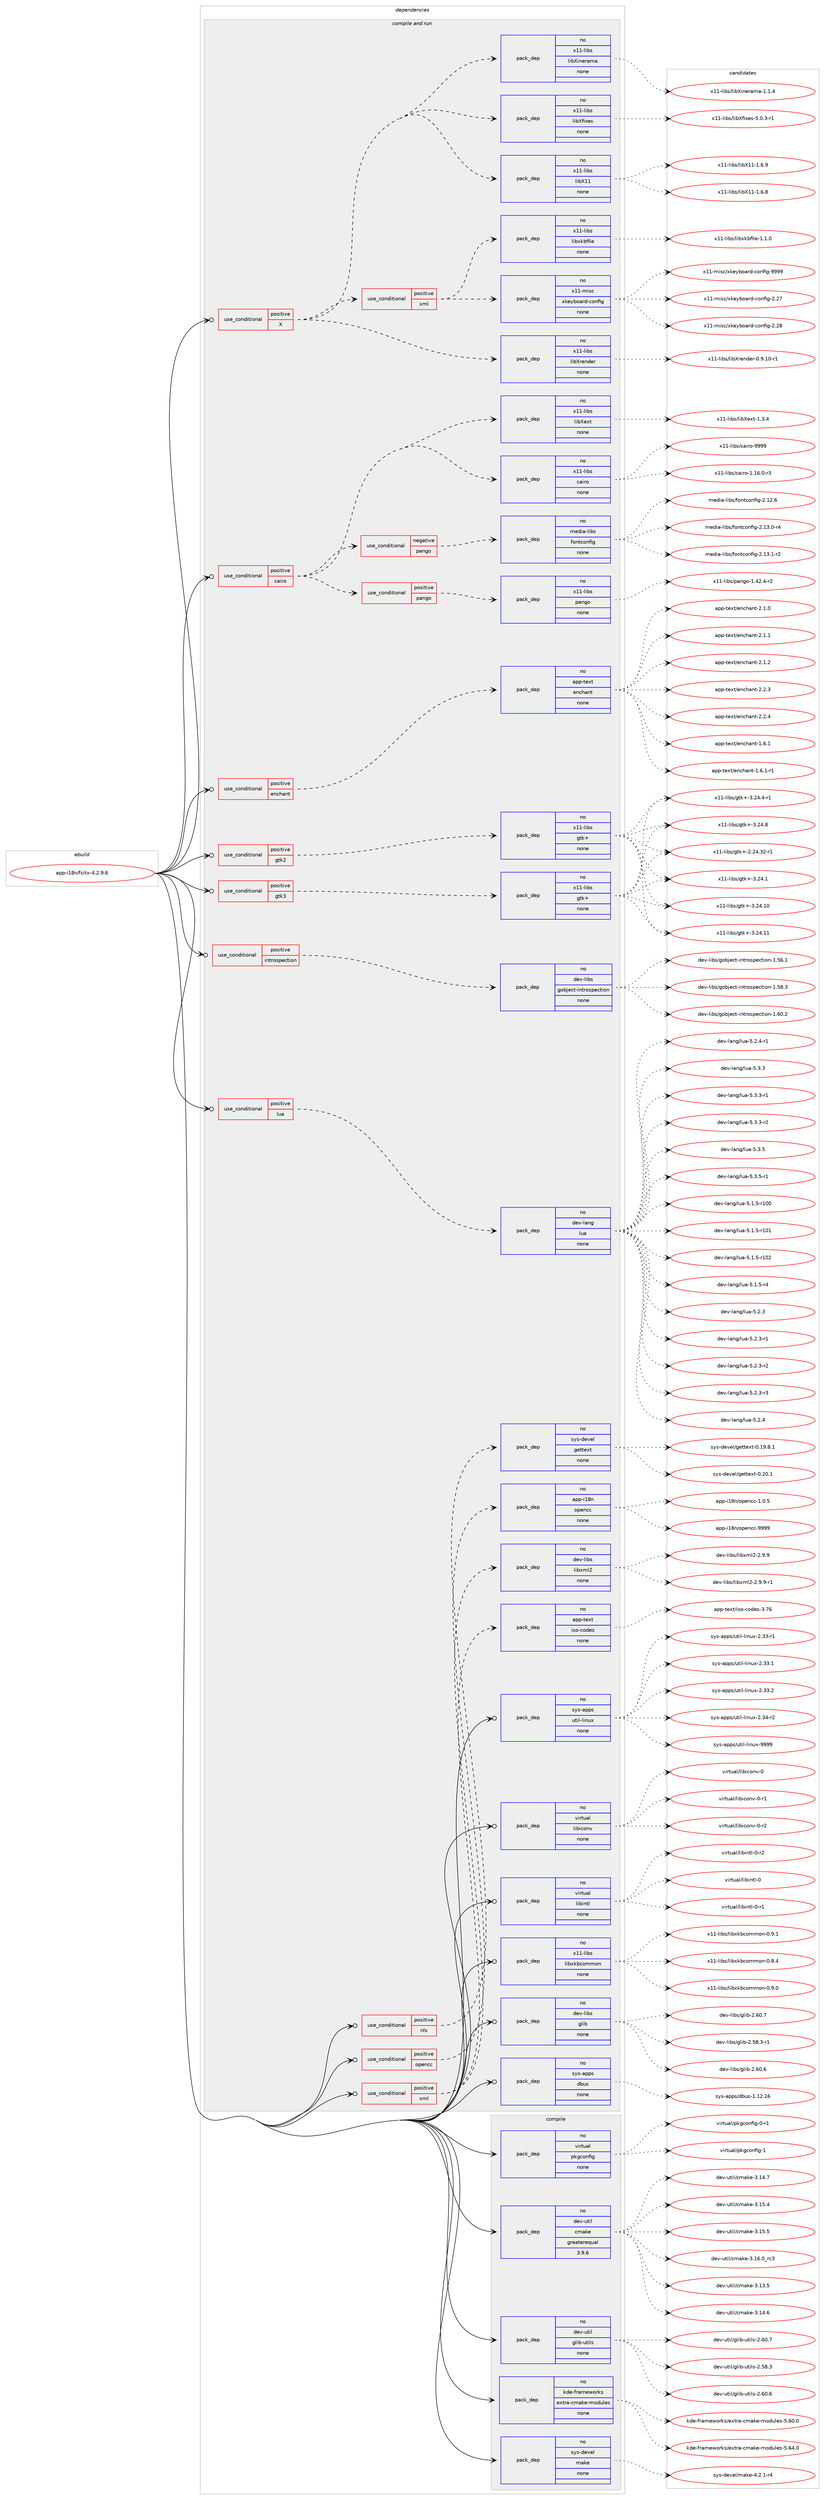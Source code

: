 digraph prolog {

# *************
# Graph options
# *************

newrank=true;
concentrate=true;
compound=true;
graph [rankdir=LR,fontname=Helvetica,fontsize=10,ranksep=1.5];#, ranksep=2.5, nodesep=0.2];
edge  [arrowhead=vee];
node  [fontname=Helvetica,fontsize=10];

# **********
# The ebuild
# **********

subgraph cluster_leftcol {
color=gray;
rank=same;
label=<<i>ebuild</i>>;
id [label="app-i18n/fcitx-4.2.9.6", color=red, width=4, href="../app-i18n/fcitx-4.2.9.6.svg"];
}

# ****************
# The dependencies
# ****************

subgraph cluster_midcol {
color=gray;
label=<<i>dependencies</i>>;
subgraph cluster_compile {
fillcolor="#eeeeee";
style=filled;
label=<<i>compile</i>>;
subgraph pack367121 {
dependency494196 [label=<<TABLE BORDER="0" CELLBORDER="1" CELLSPACING="0" CELLPADDING="4" WIDTH="220"><TR><TD ROWSPAN="6" CELLPADDING="30">pack_dep</TD></TR><TR><TD WIDTH="110">no</TD></TR><TR><TD>dev-util</TD></TR><TR><TD>cmake</TD></TR><TR><TD>greaterequal</TD></TR><TR><TD>3.9.6</TD></TR></TABLE>>, shape=none, color=blue];
}
id:e -> dependency494196:w [weight=20,style="solid",arrowhead="vee"];
subgraph pack367122 {
dependency494197 [label=<<TABLE BORDER="0" CELLBORDER="1" CELLSPACING="0" CELLPADDING="4" WIDTH="220"><TR><TD ROWSPAN="6" CELLPADDING="30">pack_dep</TD></TR><TR><TD WIDTH="110">no</TD></TR><TR><TD>dev-util</TD></TR><TR><TD>glib-utils</TD></TR><TR><TD>none</TD></TR><TR><TD></TD></TR></TABLE>>, shape=none, color=blue];
}
id:e -> dependency494197:w [weight=20,style="solid",arrowhead="vee"];
subgraph pack367123 {
dependency494198 [label=<<TABLE BORDER="0" CELLBORDER="1" CELLSPACING="0" CELLPADDING="4" WIDTH="220"><TR><TD ROWSPAN="6" CELLPADDING="30">pack_dep</TD></TR><TR><TD WIDTH="110">no</TD></TR><TR><TD>kde-frameworks</TD></TR><TR><TD>extra-cmake-modules</TD></TR><TR><TD>none</TD></TR><TR><TD></TD></TR></TABLE>>, shape=none, color=blue];
}
id:e -> dependency494198:w [weight=20,style="solid",arrowhead="vee"];
subgraph pack367124 {
dependency494199 [label=<<TABLE BORDER="0" CELLBORDER="1" CELLSPACING="0" CELLPADDING="4" WIDTH="220"><TR><TD ROWSPAN="6" CELLPADDING="30">pack_dep</TD></TR><TR><TD WIDTH="110">no</TD></TR><TR><TD>sys-devel</TD></TR><TR><TD>make</TD></TR><TR><TD>none</TD></TR><TR><TD></TD></TR></TABLE>>, shape=none, color=blue];
}
id:e -> dependency494199:w [weight=20,style="solid",arrowhead="vee"];
subgraph pack367125 {
dependency494200 [label=<<TABLE BORDER="0" CELLBORDER="1" CELLSPACING="0" CELLPADDING="4" WIDTH="220"><TR><TD ROWSPAN="6" CELLPADDING="30">pack_dep</TD></TR><TR><TD WIDTH="110">no</TD></TR><TR><TD>virtual</TD></TR><TR><TD>pkgconfig</TD></TR><TR><TD>none</TD></TR><TR><TD></TD></TR></TABLE>>, shape=none, color=blue];
}
id:e -> dependency494200:w [weight=20,style="solid",arrowhead="vee"];
}
subgraph cluster_compileandrun {
fillcolor="#eeeeee";
style=filled;
label=<<i>compile and run</i>>;
subgraph cond118174 {
dependency494201 [label=<<TABLE BORDER="0" CELLBORDER="1" CELLSPACING="0" CELLPADDING="4"><TR><TD ROWSPAN="3" CELLPADDING="10">use_conditional</TD></TR><TR><TD>positive</TD></TR><TR><TD>X</TD></TR></TABLE>>, shape=none, color=red];
subgraph pack367126 {
dependency494202 [label=<<TABLE BORDER="0" CELLBORDER="1" CELLSPACING="0" CELLPADDING="4" WIDTH="220"><TR><TD ROWSPAN="6" CELLPADDING="30">pack_dep</TD></TR><TR><TD WIDTH="110">no</TD></TR><TR><TD>x11-libs</TD></TR><TR><TD>libX11</TD></TR><TR><TD>none</TD></TR><TR><TD></TD></TR></TABLE>>, shape=none, color=blue];
}
dependency494201:e -> dependency494202:w [weight=20,style="dashed",arrowhead="vee"];
subgraph pack367127 {
dependency494203 [label=<<TABLE BORDER="0" CELLBORDER="1" CELLSPACING="0" CELLPADDING="4" WIDTH="220"><TR><TD ROWSPAN="6" CELLPADDING="30">pack_dep</TD></TR><TR><TD WIDTH="110">no</TD></TR><TR><TD>x11-libs</TD></TR><TR><TD>libXfixes</TD></TR><TR><TD>none</TD></TR><TR><TD></TD></TR></TABLE>>, shape=none, color=blue];
}
dependency494201:e -> dependency494203:w [weight=20,style="dashed",arrowhead="vee"];
subgraph pack367128 {
dependency494204 [label=<<TABLE BORDER="0" CELLBORDER="1" CELLSPACING="0" CELLPADDING="4" WIDTH="220"><TR><TD ROWSPAN="6" CELLPADDING="30">pack_dep</TD></TR><TR><TD WIDTH="110">no</TD></TR><TR><TD>x11-libs</TD></TR><TR><TD>libXinerama</TD></TR><TR><TD>none</TD></TR><TR><TD></TD></TR></TABLE>>, shape=none, color=blue];
}
dependency494201:e -> dependency494204:w [weight=20,style="dashed",arrowhead="vee"];
subgraph pack367129 {
dependency494205 [label=<<TABLE BORDER="0" CELLBORDER="1" CELLSPACING="0" CELLPADDING="4" WIDTH="220"><TR><TD ROWSPAN="6" CELLPADDING="30">pack_dep</TD></TR><TR><TD WIDTH="110">no</TD></TR><TR><TD>x11-libs</TD></TR><TR><TD>libXrender</TD></TR><TR><TD>none</TD></TR><TR><TD></TD></TR></TABLE>>, shape=none, color=blue];
}
dependency494201:e -> dependency494205:w [weight=20,style="dashed",arrowhead="vee"];
subgraph cond118175 {
dependency494206 [label=<<TABLE BORDER="0" CELLBORDER="1" CELLSPACING="0" CELLPADDING="4"><TR><TD ROWSPAN="3" CELLPADDING="10">use_conditional</TD></TR><TR><TD>positive</TD></TR><TR><TD>xml</TD></TR></TABLE>>, shape=none, color=red];
subgraph pack367130 {
dependency494207 [label=<<TABLE BORDER="0" CELLBORDER="1" CELLSPACING="0" CELLPADDING="4" WIDTH="220"><TR><TD ROWSPAN="6" CELLPADDING="30">pack_dep</TD></TR><TR><TD WIDTH="110">no</TD></TR><TR><TD>x11-libs</TD></TR><TR><TD>libxkbfile</TD></TR><TR><TD>none</TD></TR><TR><TD></TD></TR></TABLE>>, shape=none, color=blue];
}
dependency494206:e -> dependency494207:w [weight=20,style="dashed",arrowhead="vee"];
subgraph pack367131 {
dependency494208 [label=<<TABLE BORDER="0" CELLBORDER="1" CELLSPACING="0" CELLPADDING="4" WIDTH="220"><TR><TD ROWSPAN="6" CELLPADDING="30">pack_dep</TD></TR><TR><TD WIDTH="110">no</TD></TR><TR><TD>x11-misc</TD></TR><TR><TD>xkeyboard-config</TD></TR><TR><TD>none</TD></TR><TR><TD></TD></TR></TABLE>>, shape=none, color=blue];
}
dependency494206:e -> dependency494208:w [weight=20,style="dashed",arrowhead="vee"];
}
dependency494201:e -> dependency494206:w [weight=20,style="dashed",arrowhead="vee"];
}
id:e -> dependency494201:w [weight=20,style="solid",arrowhead="odotvee"];
subgraph cond118176 {
dependency494209 [label=<<TABLE BORDER="0" CELLBORDER="1" CELLSPACING="0" CELLPADDING="4"><TR><TD ROWSPAN="3" CELLPADDING="10">use_conditional</TD></TR><TR><TD>positive</TD></TR><TR><TD>cairo</TD></TR></TABLE>>, shape=none, color=red];
subgraph pack367132 {
dependency494210 [label=<<TABLE BORDER="0" CELLBORDER="1" CELLSPACING="0" CELLPADDING="4" WIDTH="220"><TR><TD ROWSPAN="6" CELLPADDING="30">pack_dep</TD></TR><TR><TD WIDTH="110">no</TD></TR><TR><TD>x11-libs</TD></TR><TR><TD>cairo</TD></TR><TR><TD>none</TD></TR><TR><TD></TD></TR></TABLE>>, shape=none, color=blue];
}
dependency494209:e -> dependency494210:w [weight=20,style="dashed",arrowhead="vee"];
subgraph pack367133 {
dependency494211 [label=<<TABLE BORDER="0" CELLBORDER="1" CELLSPACING="0" CELLPADDING="4" WIDTH="220"><TR><TD ROWSPAN="6" CELLPADDING="30">pack_dep</TD></TR><TR><TD WIDTH="110">no</TD></TR><TR><TD>x11-libs</TD></TR><TR><TD>libXext</TD></TR><TR><TD>none</TD></TR><TR><TD></TD></TR></TABLE>>, shape=none, color=blue];
}
dependency494209:e -> dependency494211:w [weight=20,style="dashed",arrowhead="vee"];
subgraph cond118177 {
dependency494212 [label=<<TABLE BORDER="0" CELLBORDER="1" CELLSPACING="0" CELLPADDING="4"><TR><TD ROWSPAN="3" CELLPADDING="10">use_conditional</TD></TR><TR><TD>positive</TD></TR><TR><TD>pango</TD></TR></TABLE>>, shape=none, color=red];
subgraph pack367134 {
dependency494213 [label=<<TABLE BORDER="0" CELLBORDER="1" CELLSPACING="0" CELLPADDING="4" WIDTH="220"><TR><TD ROWSPAN="6" CELLPADDING="30">pack_dep</TD></TR><TR><TD WIDTH="110">no</TD></TR><TR><TD>x11-libs</TD></TR><TR><TD>pango</TD></TR><TR><TD>none</TD></TR><TR><TD></TD></TR></TABLE>>, shape=none, color=blue];
}
dependency494212:e -> dependency494213:w [weight=20,style="dashed",arrowhead="vee"];
}
dependency494209:e -> dependency494212:w [weight=20,style="dashed",arrowhead="vee"];
subgraph cond118178 {
dependency494214 [label=<<TABLE BORDER="0" CELLBORDER="1" CELLSPACING="0" CELLPADDING="4"><TR><TD ROWSPAN="3" CELLPADDING="10">use_conditional</TD></TR><TR><TD>negative</TD></TR><TR><TD>pango</TD></TR></TABLE>>, shape=none, color=red];
subgraph pack367135 {
dependency494215 [label=<<TABLE BORDER="0" CELLBORDER="1" CELLSPACING="0" CELLPADDING="4" WIDTH="220"><TR><TD ROWSPAN="6" CELLPADDING="30">pack_dep</TD></TR><TR><TD WIDTH="110">no</TD></TR><TR><TD>media-libs</TD></TR><TR><TD>fontconfig</TD></TR><TR><TD>none</TD></TR><TR><TD></TD></TR></TABLE>>, shape=none, color=blue];
}
dependency494214:e -> dependency494215:w [weight=20,style="dashed",arrowhead="vee"];
}
dependency494209:e -> dependency494214:w [weight=20,style="dashed",arrowhead="vee"];
}
id:e -> dependency494209:w [weight=20,style="solid",arrowhead="odotvee"];
subgraph cond118179 {
dependency494216 [label=<<TABLE BORDER="0" CELLBORDER="1" CELLSPACING="0" CELLPADDING="4"><TR><TD ROWSPAN="3" CELLPADDING="10">use_conditional</TD></TR><TR><TD>positive</TD></TR><TR><TD>enchant</TD></TR></TABLE>>, shape=none, color=red];
subgraph pack367136 {
dependency494217 [label=<<TABLE BORDER="0" CELLBORDER="1" CELLSPACING="0" CELLPADDING="4" WIDTH="220"><TR><TD ROWSPAN="6" CELLPADDING="30">pack_dep</TD></TR><TR><TD WIDTH="110">no</TD></TR><TR><TD>app-text</TD></TR><TR><TD>enchant</TD></TR><TR><TD>none</TD></TR><TR><TD></TD></TR></TABLE>>, shape=none, color=blue];
}
dependency494216:e -> dependency494217:w [weight=20,style="dashed",arrowhead="vee"];
}
id:e -> dependency494216:w [weight=20,style="solid",arrowhead="odotvee"];
subgraph cond118180 {
dependency494218 [label=<<TABLE BORDER="0" CELLBORDER="1" CELLSPACING="0" CELLPADDING="4"><TR><TD ROWSPAN="3" CELLPADDING="10">use_conditional</TD></TR><TR><TD>positive</TD></TR><TR><TD>gtk2</TD></TR></TABLE>>, shape=none, color=red];
subgraph pack367137 {
dependency494219 [label=<<TABLE BORDER="0" CELLBORDER="1" CELLSPACING="0" CELLPADDING="4" WIDTH="220"><TR><TD ROWSPAN="6" CELLPADDING="30">pack_dep</TD></TR><TR><TD WIDTH="110">no</TD></TR><TR><TD>x11-libs</TD></TR><TR><TD>gtk+</TD></TR><TR><TD>none</TD></TR><TR><TD></TD></TR></TABLE>>, shape=none, color=blue];
}
dependency494218:e -> dependency494219:w [weight=20,style="dashed",arrowhead="vee"];
}
id:e -> dependency494218:w [weight=20,style="solid",arrowhead="odotvee"];
subgraph cond118181 {
dependency494220 [label=<<TABLE BORDER="0" CELLBORDER="1" CELLSPACING="0" CELLPADDING="4"><TR><TD ROWSPAN="3" CELLPADDING="10">use_conditional</TD></TR><TR><TD>positive</TD></TR><TR><TD>gtk3</TD></TR></TABLE>>, shape=none, color=red];
subgraph pack367138 {
dependency494221 [label=<<TABLE BORDER="0" CELLBORDER="1" CELLSPACING="0" CELLPADDING="4" WIDTH="220"><TR><TD ROWSPAN="6" CELLPADDING="30">pack_dep</TD></TR><TR><TD WIDTH="110">no</TD></TR><TR><TD>x11-libs</TD></TR><TR><TD>gtk+</TD></TR><TR><TD>none</TD></TR><TR><TD></TD></TR></TABLE>>, shape=none, color=blue];
}
dependency494220:e -> dependency494221:w [weight=20,style="dashed",arrowhead="vee"];
}
id:e -> dependency494220:w [weight=20,style="solid",arrowhead="odotvee"];
subgraph cond118182 {
dependency494222 [label=<<TABLE BORDER="0" CELLBORDER="1" CELLSPACING="0" CELLPADDING="4"><TR><TD ROWSPAN="3" CELLPADDING="10">use_conditional</TD></TR><TR><TD>positive</TD></TR><TR><TD>introspection</TD></TR></TABLE>>, shape=none, color=red];
subgraph pack367139 {
dependency494223 [label=<<TABLE BORDER="0" CELLBORDER="1" CELLSPACING="0" CELLPADDING="4" WIDTH="220"><TR><TD ROWSPAN="6" CELLPADDING="30">pack_dep</TD></TR><TR><TD WIDTH="110">no</TD></TR><TR><TD>dev-libs</TD></TR><TR><TD>gobject-introspection</TD></TR><TR><TD>none</TD></TR><TR><TD></TD></TR></TABLE>>, shape=none, color=blue];
}
dependency494222:e -> dependency494223:w [weight=20,style="dashed",arrowhead="vee"];
}
id:e -> dependency494222:w [weight=20,style="solid",arrowhead="odotvee"];
subgraph cond118183 {
dependency494224 [label=<<TABLE BORDER="0" CELLBORDER="1" CELLSPACING="0" CELLPADDING="4"><TR><TD ROWSPAN="3" CELLPADDING="10">use_conditional</TD></TR><TR><TD>positive</TD></TR><TR><TD>lua</TD></TR></TABLE>>, shape=none, color=red];
subgraph pack367140 {
dependency494225 [label=<<TABLE BORDER="0" CELLBORDER="1" CELLSPACING="0" CELLPADDING="4" WIDTH="220"><TR><TD ROWSPAN="6" CELLPADDING="30">pack_dep</TD></TR><TR><TD WIDTH="110">no</TD></TR><TR><TD>dev-lang</TD></TR><TR><TD>lua</TD></TR><TR><TD>none</TD></TR><TR><TD></TD></TR></TABLE>>, shape=none, color=blue];
}
dependency494224:e -> dependency494225:w [weight=20,style="dashed",arrowhead="vee"];
}
id:e -> dependency494224:w [weight=20,style="solid",arrowhead="odotvee"];
subgraph cond118184 {
dependency494226 [label=<<TABLE BORDER="0" CELLBORDER="1" CELLSPACING="0" CELLPADDING="4"><TR><TD ROWSPAN="3" CELLPADDING="10">use_conditional</TD></TR><TR><TD>positive</TD></TR><TR><TD>nls</TD></TR></TABLE>>, shape=none, color=red];
subgraph pack367141 {
dependency494227 [label=<<TABLE BORDER="0" CELLBORDER="1" CELLSPACING="0" CELLPADDING="4" WIDTH="220"><TR><TD ROWSPAN="6" CELLPADDING="30">pack_dep</TD></TR><TR><TD WIDTH="110">no</TD></TR><TR><TD>sys-devel</TD></TR><TR><TD>gettext</TD></TR><TR><TD>none</TD></TR><TR><TD></TD></TR></TABLE>>, shape=none, color=blue];
}
dependency494226:e -> dependency494227:w [weight=20,style="dashed",arrowhead="vee"];
}
id:e -> dependency494226:w [weight=20,style="solid",arrowhead="odotvee"];
subgraph cond118185 {
dependency494228 [label=<<TABLE BORDER="0" CELLBORDER="1" CELLSPACING="0" CELLPADDING="4"><TR><TD ROWSPAN="3" CELLPADDING="10">use_conditional</TD></TR><TR><TD>positive</TD></TR><TR><TD>opencc</TD></TR></TABLE>>, shape=none, color=red];
subgraph pack367142 {
dependency494229 [label=<<TABLE BORDER="0" CELLBORDER="1" CELLSPACING="0" CELLPADDING="4" WIDTH="220"><TR><TD ROWSPAN="6" CELLPADDING="30">pack_dep</TD></TR><TR><TD WIDTH="110">no</TD></TR><TR><TD>app-i18n</TD></TR><TR><TD>opencc</TD></TR><TR><TD>none</TD></TR><TR><TD></TD></TR></TABLE>>, shape=none, color=blue];
}
dependency494228:e -> dependency494229:w [weight=20,style="dashed",arrowhead="vee"];
}
id:e -> dependency494228:w [weight=20,style="solid",arrowhead="odotvee"];
subgraph cond118186 {
dependency494230 [label=<<TABLE BORDER="0" CELLBORDER="1" CELLSPACING="0" CELLPADDING="4"><TR><TD ROWSPAN="3" CELLPADDING="10">use_conditional</TD></TR><TR><TD>positive</TD></TR><TR><TD>xml</TD></TR></TABLE>>, shape=none, color=red];
subgraph pack367143 {
dependency494231 [label=<<TABLE BORDER="0" CELLBORDER="1" CELLSPACING="0" CELLPADDING="4" WIDTH="220"><TR><TD ROWSPAN="6" CELLPADDING="30">pack_dep</TD></TR><TR><TD WIDTH="110">no</TD></TR><TR><TD>app-text</TD></TR><TR><TD>iso-codes</TD></TR><TR><TD>none</TD></TR><TR><TD></TD></TR></TABLE>>, shape=none, color=blue];
}
dependency494230:e -> dependency494231:w [weight=20,style="dashed",arrowhead="vee"];
subgraph pack367144 {
dependency494232 [label=<<TABLE BORDER="0" CELLBORDER="1" CELLSPACING="0" CELLPADDING="4" WIDTH="220"><TR><TD ROWSPAN="6" CELLPADDING="30">pack_dep</TD></TR><TR><TD WIDTH="110">no</TD></TR><TR><TD>dev-libs</TD></TR><TR><TD>libxml2</TD></TR><TR><TD>none</TD></TR><TR><TD></TD></TR></TABLE>>, shape=none, color=blue];
}
dependency494230:e -> dependency494232:w [weight=20,style="dashed",arrowhead="vee"];
}
id:e -> dependency494230:w [weight=20,style="solid",arrowhead="odotvee"];
subgraph pack367145 {
dependency494233 [label=<<TABLE BORDER="0" CELLBORDER="1" CELLSPACING="0" CELLPADDING="4" WIDTH="220"><TR><TD ROWSPAN="6" CELLPADDING="30">pack_dep</TD></TR><TR><TD WIDTH="110">no</TD></TR><TR><TD>dev-libs</TD></TR><TR><TD>glib</TD></TR><TR><TD>none</TD></TR><TR><TD></TD></TR></TABLE>>, shape=none, color=blue];
}
id:e -> dependency494233:w [weight=20,style="solid",arrowhead="odotvee"];
subgraph pack367146 {
dependency494234 [label=<<TABLE BORDER="0" CELLBORDER="1" CELLSPACING="0" CELLPADDING="4" WIDTH="220"><TR><TD ROWSPAN="6" CELLPADDING="30">pack_dep</TD></TR><TR><TD WIDTH="110">no</TD></TR><TR><TD>sys-apps</TD></TR><TR><TD>dbus</TD></TR><TR><TD>none</TD></TR><TR><TD></TD></TR></TABLE>>, shape=none, color=blue];
}
id:e -> dependency494234:w [weight=20,style="solid",arrowhead="odotvee"];
subgraph pack367147 {
dependency494235 [label=<<TABLE BORDER="0" CELLBORDER="1" CELLSPACING="0" CELLPADDING="4" WIDTH="220"><TR><TD ROWSPAN="6" CELLPADDING="30">pack_dep</TD></TR><TR><TD WIDTH="110">no</TD></TR><TR><TD>sys-apps</TD></TR><TR><TD>util-linux</TD></TR><TR><TD>none</TD></TR><TR><TD></TD></TR></TABLE>>, shape=none, color=blue];
}
id:e -> dependency494235:w [weight=20,style="solid",arrowhead="odotvee"];
subgraph pack367148 {
dependency494236 [label=<<TABLE BORDER="0" CELLBORDER="1" CELLSPACING="0" CELLPADDING="4" WIDTH="220"><TR><TD ROWSPAN="6" CELLPADDING="30">pack_dep</TD></TR><TR><TD WIDTH="110">no</TD></TR><TR><TD>virtual</TD></TR><TR><TD>libiconv</TD></TR><TR><TD>none</TD></TR><TR><TD></TD></TR></TABLE>>, shape=none, color=blue];
}
id:e -> dependency494236:w [weight=20,style="solid",arrowhead="odotvee"];
subgraph pack367149 {
dependency494237 [label=<<TABLE BORDER="0" CELLBORDER="1" CELLSPACING="0" CELLPADDING="4" WIDTH="220"><TR><TD ROWSPAN="6" CELLPADDING="30">pack_dep</TD></TR><TR><TD WIDTH="110">no</TD></TR><TR><TD>virtual</TD></TR><TR><TD>libintl</TD></TR><TR><TD>none</TD></TR><TR><TD></TD></TR></TABLE>>, shape=none, color=blue];
}
id:e -> dependency494237:w [weight=20,style="solid",arrowhead="odotvee"];
subgraph pack367150 {
dependency494238 [label=<<TABLE BORDER="0" CELLBORDER="1" CELLSPACING="0" CELLPADDING="4" WIDTH="220"><TR><TD ROWSPAN="6" CELLPADDING="30">pack_dep</TD></TR><TR><TD WIDTH="110">no</TD></TR><TR><TD>x11-libs</TD></TR><TR><TD>libxkbcommon</TD></TR><TR><TD>none</TD></TR><TR><TD></TD></TR></TABLE>>, shape=none, color=blue];
}
id:e -> dependency494238:w [weight=20,style="solid",arrowhead="odotvee"];
}
subgraph cluster_run {
fillcolor="#eeeeee";
style=filled;
label=<<i>run</i>>;
}
}

# **************
# The candidates
# **************

subgraph cluster_choices {
rank=same;
color=gray;
label=<<i>candidates</i>>;

subgraph choice367121 {
color=black;
nodesep=1;
choice1001011184511711610510847991099710710145514649514653 [label="dev-util/cmake-3.13.5", color=red, width=4,href="../dev-util/cmake-3.13.5.svg"];
choice1001011184511711610510847991099710710145514649524654 [label="dev-util/cmake-3.14.6", color=red, width=4,href="../dev-util/cmake-3.14.6.svg"];
choice1001011184511711610510847991099710710145514649524655 [label="dev-util/cmake-3.14.7", color=red, width=4,href="../dev-util/cmake-3.14.7.svg"];
choice1001011184511711610510847991099710710145514649534652 [label="dev-util/cmake-3.15.4", color=red, width=4,href="../dev-util/cmake-3.15.4.svg"];
choice1001011184511711610510847991099710710145514649534653 [label="dev-util/cmake-3.15.5", color=red, width=4,href="../dev-util/cmake-3.15.5.svg"];
choice1001011184511711610510847991099710710145514649544648951149951 [label="dev-util/cmake-3.16.0_rc3", color=red, width=4,href="../dev-util/cmake-3.16.0_rc3.svg"];
dependency494196:e -> choice1001011184511711610510847991099710710145514649514653:w [style=dotted,weight="100"];
dependency494196:e -> choice1001011184511711610510847991099710710145514649524654:w [style=dotted,weight="100"];
dependency494196:e -> choice1001011184511711610510847991099710710145514649524655:w [style=dotted,weight="100"];
dependency494196:e -> choice1001011184511711610510847991099710710145514649534652:w [style=dotted,weight="100"];
dependency494196:e -> choice1001011184511711610510847991099710710145514649534653:w [style=dotted,weight="100"];
dependency494196:e -> choice1001011184511711610510847991099710710145514649544648951149951:w [style=dotted,weight="100"];
}
subgraph choice367122 {
color=black;
nodesep=1;
choice1001011184511711610510847103108105984511711610510811545504653564651 [label="dev-util/glib-utils-2.58.3", color=red, width=4,href="../dev-util/glib-utils-2.58.3.svg"];
choice1001011184511711610510847103108105984511711610510811545504654484654 [label="dev-util/glib-utils-2.60.6", color=red, width=4,href="../dev-util/glib-utils-2.60.6.svg"];
choice1001011184511711610510847103108105984511711610510811545504654484655 [label="dev-util/glib-utils-2.60.7", color=red, width=4,href="../dev-util/glib-utils-2.60.7.svg"];
dependency494197:e -> choice1001011184511711610510847103108105984511711610510811545504653564651:w [style=dotted,weight="100"];
dependency494197:e -> choice1001011184511711610510847103108105984511711610510811545504654484654:w [style=dotted,weight="100"];
dependency494197:e -> choice1001011184511711610510847103108105984511711610510811545504654484655:w [style=dotted,weight="100"];
}
subgraph choice367123 {
color=black;
nodesep=1;
choice107100101451021149710910111911111410711547101120116114974599109971071014510911110011710810111545534654484648 [label="kde-frameworks/extra-cmake-modules-5.60.0", color=red, width=4,href="../kde-frameworks/extra-cmake-modules-5.60.0.svg"];
choice107100101451021149710910111911111410711547101120116114974599109971071014510911110011710810111545534654524648 [label="kde-frameworks/extra-cmake-modules-5.64.0", color=red, width=4,href="../kde-frameworks/extra-cmake-modules-5.64.0.svg"];
dependency494198:e -> choice107100101451021149710910111911111410711547101120116114974599109971071014510911110011710810111545534654484648:w [style=dotted,weight="100"];
dependency494198:e -> choice107100101451021149710910111911111410711547101120116114974599109971071014510911110011710810111545534654524648:w [style=dotted,weight="100"];
}
subgraph choice367124 {
color=black;
nodesep=1;
choice1151211154510010111810110847109971071014552465046494511452 [label="sys-devel/make-4.2.1-r4", color=red, width=4,href="../sys-devel/make-4.2.1-r4.svg"];
dependency494199:e -> choice1151211154510010111810110847109971071014552465046494511452:w [style=dotted,weight="100"];
}
subgraph choice367125 {
color=black;
nodesep=1;
choice11810511411611797108471121071039911111010210510345484511449 [label="virtual/pkgconfig-0-r1", color=red, width=4,href="../virtual/pkgconfig-0-r1.svg"];
choice1181051141161179710847112107103991111101021051034549 [label="virtual/pkgconfig-1", color=red, width=4,href="../virtual/pkgconfig-1.svg"];
dependency494200:e -> choice11810511411611797108471121071039911111010210510345484511449:w [style=dotted,weight="100"];
dependency494200:e -> choice1181051141161179710847112107103991111101021051034549:w [style=dotted,weight="100"];
}
subgraph choice367126 {
color=black;
nodesep=1;
choice120494945108105981154710810598884949454946544656 [label="x11-libs/libX11-1.6.8", color=red, width=4,href="../x11-libs/libX11-1.6.8.svg"];
choice120494945108105981154710810598884949454946544657 [label="x11-libs/libX11-1.6.9", color=red, width=4,href="../x11-libs/libX11-1.6.9.svg"];
dependency494202:e -> choice120494945108105981154710810598884949454946544656:w [style=dotted,weight="100"];
dependency494202:e -> choice120494945108105981154710810598884949454946544657:w [style=dotted,weight="100"];
}
subgraph choice367127 {
color=black;
nodesep=1;
choice120494945108105981154710810598881021051201011154553464846514511449 [label="x11-libs/libXfixes-5.0.3-r1", color=red, width=4,href="../x11-libs/libXfixes-5.0.3-r1.svg"];
dependency494203:e -> choice120494945108105981154710810598881021051201011154553464846514511449:w [style=dotted,weight="100"];
}
subgraph choice367128 {
color=black;
nodesep=1;
choice120494945108105981154710810598881051101011149710997454946494652 [label="x11-libs/libXinerama-1.1.4", color=red, width=4,href="../x11-libs/libXinerama-1.1.4.svg"];
dependency494204:e -> choice120494945108105981154710810598881051101011149710997454946494652:w [style=dotted,weight="100"];
}
subgraph choice367129 {
color=black;
nodesep=1;
choice12049494510810598115471081059888114101110100101114454846574649484511449 [label="x11-libs/libXrender-0.9.10-r1", color=red, width=4,href="../x11-libs/libXrender-0.9.10-r1.svg"];
dependency494205:e -> choice12049494510810598115471081059888114101110100101114454846574649484511449:w [style=dotted,weight="100"];
}
subgraph choice367130 {
color=black;
nodesep=1;
choice12049494510810598115471081059812010798102105108101454946494648 [label="x11-libs/libxkbfile-1.1.0", color=red, width=4,href="../x11-libs/libxkbfile-1.1.0.svg"];
dependency494207:e -> choice12049494510810598115471081059812010798102105108101454946494648:w [style=dotted,weight="100"];
}
subgraph choice367131 {
color=black;
nodesep=1;
choice1204949451091051159947120107101121981119711410045991111101021051034550465055 [label="x11-misc/xkeyboard-config-2.27", color=red, width=4,href="../x11-misc/xkeyboard-config-2.27.svg"];
choice1204949451091051159947120107101121981119711410045991111101021051034550465056 [label="x11-misc/xkeyboard-config-2.28", color=red, width=4,href="../x11-misc/xkeyboard-config-2.28.svg"];
choice1204949451091051159947120107101121981119711410045991111101021051034557575757 [label="x11-misc/xkeyboard-config-9999", color=red, width=4,href="../x11-misc/xkeyboard-config-9999.svg"];
dependency494208:e -> choice1204949451091051159947120107101121981119711410045991111101021051034550465055:w [style=dotted,weight="100"];
dependency494208:e -> choice1204949451091051159947120107101121981119711410045991111101021051034550465056:w [style=dotted,weight="100"];
dependency494208:e -> choice1204949451091051159947120107101121981119711410045991111101021051034557575757:w [style=dotted,weight="100"];
}
subgraph choice367132 {
color=black;
nodesep=1;
choice12049494510810598115479997105114111454946495446484511451 [label="x11-libs/cairo-1.16.0-r3", color=red, width=4,href="../x11-libs/cairo-1.16.0-r3.svg"];
choice120494945108105981154799971051141114557575757 [label="x11-libs/cairo-9999", color=red, width=4,href="../x11-libs/cairo-9999.svg"];
dependency494210:e -> choice12049494510810598115479997105114111454946495446484511451:w [style=dotted,weight="100"];
dependency494210:e -> choice120494945108105981154799971051141114557575757:w [style=dotted,weight="100"];
}
subgraph choice367133 {
color=black;
nodesep=1;
choice12049494510810598115471081059888101120116454946514652 [label="x11-libs/libXext-1.3.4", color=red, width=4,href="../x11-libs/libXext-1.3.4.svg"];
dependency494211:e -> choice12049494510810598115471081059888101120116454946514652:w [style=dotted,weight="100"];
}
subgraph choice367134 {
color=black;
nodesep=1;
choice120494945108105981154711297110103111454946525046524511450 [label="x11-libs/pango-1.42.4-r2", color=red, width=4,href="../x11-libs/pango-1.42.4-r2.svg"];
dependency494213:e -> choice120494945108105981154711297110103111454946525046524511450:w [style=dotted,weight="100"];
}
subgraph choice367135 {
color=black;
nodesep=1;
choice109101100105974510810598115471021111101169911111010210510345504649504654 [label="media-libs/fontconfig-2.12.6", color=red, width=4,href="../media-libs/fontconfig-2.12.6.svg"];
choice1091011001059745108105981154710211111011699111110102105103455046495146484511452 [label="media-libs/fontconfig-2.13.0-r4", color=red, width=4,href="../media-libs/fontconfig-2.13.0-r4.svg"];
choice1091011001059745108105981154710211111011699111110102105103455046495146494511450 [label="media-libs/fontconfig-2.13.1-r2", color=red, width=4,href="../media-libs/fontconfig-2.13.1-r2.svg"];
dependency494215:e -> choice109101100105974510810598115471021111101169911111010210510345504649504654:w [style=dotted,weight="100"];
dependency494215:e -> choice1091011001059745108105981154710211111011699111110102105103455046495146484511452:w [style=dotted,weight="100"];
dependency494215:e -> choice1091011001059745108105981154710211111011699111110102105103455046495146494511450:w [style=dotted,weight="100"];
}
subgraph choice367136 {
color=black;
nodesep=1;
choice9711211245116101120116471011109910497110116454946544649 [label="app-text/enchant-1.6.1", color=red, width=4,href="../app-text/enchant-1.6.1.svg"];
choice97112112451161011201164710111099104971101164549465446494511449 [label="app-text/enchant-1.6.1-r1", color=red, width=4,href="../app-text/enchant-1.6.1-r1.svg"];
choice9711211245116101120116471011109910497110116455046494648 [label="app-text/enchant-2.1.0", color=red, width=4,href="../app-text/enchant-2.1.0.svg"];
choice9711211245116101120116471011109910497110116455046494649 [label="app-text/enchant-2.1.1", color=red, width=4,href="../app-text/enchant-2.1.1.svg"];
choice9711211245116101120116471011109910497110116455046494650 [label="app-text/enchant-2.1.2", color=red, width=4,href="../app-text/enchant-2.1.2.svg"];
choice9711211245116101120116471011109910497110116455046504651 [label="app-text/enchant-2.2.3", color=red, width=4,href="../app-text/enchant-2.2.3.svg"];
choice9711211245116101120116471011109910497110116455046504652 [label="app-text/enchant-2.2.4", color=red, width=4,href="../app-text/enchant-2.2.4.svg"];
dependency494217:e -> choice9711211245116101120116471011109910497110116454946544649:w [style=dotted,weight="100"];
dependency494217:e -> choice97112112451161011201164710111099104971101164549465446494511449:w [style=dotted,weight="100"];
dependency494217:e -> choice9711211245116101120116471011109910497110116455046494648:w [style=dotted,weight="100"];
dependency494217:e -> choice9711211245116101120116471011109910497110116455046494649:w [style=dotted,weight="100"];
dependency494217:e -> choice9711211245116101120116471011109910497110116455046494650:w [style=dotted,weight="100"];
dependency494217:e -> choice9711211245116101120116471011109910497110116455046504651:w [style=dotted,weight="100"];
dependency494217:e -> choice9711211245116101120116471011109910497110116455046504652:w [style=dotted,weight="100"];
}
subgraph choice367137 {
color=black;
nodesep=1;
choice12049494510810598115471031161074345504650524651504511449 [label="x11-libs/gtk+-2.24.32-r1", color=red, width=4,href="../x11-libs/gtk+-2.24.32-r1.svg"];
choice12049494510810598115471031161074345514650524649 [label="x11-libs/gtk+-3.24.1", color=red, width=4,href="../x11-libs/gtk+-3.24.1.svg"];
choice1204949451081059811547103116107434551465052464948 [label="x11-libs/gtk+-3.24.10", color=red, width=4,href="../x11-libs/gtk+-3.24.10.svg"];
choice1204949451081059811547103116107434551465052464949 [label="x11-libs/gtk+-3.24.11", color=red, width=4,href="../x11-libs/gtk+-3.24.11.svg"];
choice120494945108105981154710311610743455146505246524511449 [label="x11-libs/gtk+-3.24.4-r1", color=red, width=4,href="../x11-libs/gtk+-3.24.4-r1.svg"];
choice12049494510810598115471031161074345514650524656 [label="x11-libs/gtk+-3.24.8", color=red, width=4,href="../x11-libs/gtk+-3.24.8.svg"];
dependency494219:e -> choice12049494510810598115471031161074345504650524651504511449:w [style=dotted,weight="100"];
dependency494219:e -> choice12049494510810598115471031161074345514650524649:w [style=dotted,weight="100"];
dependency494219:e -> choice1204949451081059811547103116107434551465052464948:w [style=dotted,weight="100"];
dependency494219:e -> choice1204949451081059811547103116107434551465052464949:w [style=dotted,weight="100"];
dependency494219:e -> choice120494945108105981154710311610743455146505246524511449:w [style=dotted,weight="100"];
dependency494219:e -> choice12049494510810598115471031161074345514650524656:w [style=dotted,weight="100"];
}
subgraph choice367138 {
color=black;
nodesep=1;
choice12049494510810598115471031161074345504650524651504511449 [label="x11-libs/gtk+-2.24.32-r1", color=red, width=4,href="../x11-libs/gtk+-2.24.32-r1.svg"];
choice12049494510810598115471031161074345514650524649 [label="x11-libs/gtk+-3.24.1", color=red, width=4,href="../x11-libs/gtk+-3.24.1.svg"];
choice1204949451081059811547103116107434551465052464948 [label="x11-libs/gtk+-3.24.10", color=red, width=4,href="../x11-libs/gtk+-3.24.10.svg"];
choice1204949451081059811547103116107434551465052464949 [label="x11-libs/gtk+-3.24.11", color=red, width=4,href="../x11-libs/gtk+-3.24.11.svg"];
choice120494945108105981154710311610743455146505246524511449 [label="x11-libs/gtk+-3.24.4-r1", color=red, width=4,href="../x11-libs/gtk+-3.24.4-r1.svg"];
choice12049494510810598115471031161074345514650524656 [label="x11-libs/gtk+-3.24.8", color=red, width=4,href="../x11-libs/gtk+-3.24.8.svg"];
dependency494221:e -> choice12049494510810598115471031161074345504650524651504511449:w [style=dotted,weight="100"];
dependency494221:e -> choice12049494510810598115471031161074345514650524649:w [style=dotted,weight="100"];
dependency494221:e -> choice1204949451081059811547103116107434551465052464948:w [style=dotted,weight="100"];
dependency494221:e -> choice1204949451081059811547103116107434551465052464949:w [style=dotted,weight="100"];
dependency494221:e -> choice120494945108105981154710311610743455146505246524511449:w [style=dotted,weight="100"];
dependency494221:e -> choice12049494510810598115471031161074345514650524656:w [style=dotted,weight="100"];
}
subgraph choice367139 {
color=black;
nodesep=1;
choice1001011184510810598115471031119810610199116451051101161141111151121019911610511111045494653544649 [label="dev-libs/gobject-introspection-1.56.1", color=red, width=4,href="../dev-libs/gobject-introspection-1.56.1.svg"];
choice1001011184510810598115471031119810610199116451051101161141111151121019911610511111045494653564651 [label="dev-libs/gobject-introspection-1.58.3", color=red, width=4,href="../dev-libs/gobject-introspection-1.58.3.svg"];
choice1001011184510810598115471031119810610199116451051101161141111151121019911610511111045494654484650 [label="dev-libs/gobject-introspection-1.60.2", color=red, width=4,href="../dev-libs/gobject-introspection-1.60.2.svg"];
dependency494223:e -> choice1001011184510810598115471031119810610199116451051101161141111151121019911610511111045494653544649:w [style=dotted,weight="100"];
dependency494223:e -> choice1001011184510810598115471031119810610199116451051101161141111151121019911610511111045494653564651:w [style=dotted,weight="100"];
dependency494223:e -> choice1001011184510810598115471031119810610199116451051101161141111151121019911610511111045494654484650:w [style=dotted,weight="100"];
}
subgraph choice367140 {
color=black;
nodesep=1;
choice1001011184510897110103471081179745534649465345114494848 [label="dev-lang/lua-5.1.5-r100", color=red, width=4,href="../dev-lang/lua-5.1.5-r100.svg"];
choice1001011184510897110103471081179745534649465345114494849 [label="dev-lang/lua-5.1.5-r101", color=red, width=4,href="../dev-lang/lua-5.1.5-r101.svg"];
choice1001011184510897110103471081179745534649465345114494850 [label="dev-lang/lua-5.1.5-r102", color=red, width=4,href="../dev-lang/lua-5.1.5-r102.svg"];
choice100101118451089711010347108117974553464946534511452 [label="dev-lang/lua-5.1.5-r4", color=red, width=4,href="../dev-lang/lua-5.1.5-r4.svg"];
choice10010111845108971101034710811797455346504651 [label="dev-lang/lua-5.2.3", color=red, width=4,href="../dev-lang/lua-5.2.3.svg"];
choice100101118451089711010347108117974553465046514511449 [label="dev-lang/lua-5.2.3-r1", color=red, width=4,href="../dev-lang/lua-5.2.3-r1.svg"];
choice100101118451089711010347108117974553465046514511450 [label="dev-lang/lua-5.2.3-r2", color=red, width=4,href="../dev-lang/lua-5.2.3-r2.svg"];
choice100101118451089711010347108117974553465046514511451 [label="dev-lang/lua-5.2.3-r3", color=red, width=4,href="../dev-lang/lua-5.2.3-r3.svg"];
choice10010111845108971101034710811797455346504652 [label="dev-lang/lua-5.2.4", color=red, width=4,href="../dev-lang/lua-5.2.4.svg"];
choice100101118451089711010347108117974553465046524511449 [label="dev-lang/lua-5.2.4-r1", color=red, width=4,href="../dev-lang/lua-5.2.4-r1.svg"];
choice10010111845108971101034710811797455346514651 [label="dev-lang/lua-5.3.3", color=red, width=4,href="../dev-lang/lua-5.3.3.svg"];
choice100101118451089711010347108117974553465146514511449 [label="dev-lang/lua-5.3.3-r1", color=red, width=4,href="../dev-lang/lua-5.3.3-r1.svg"];
choice100101118451089711010347108117974553465146514511450 [label="dev-lang/lua-5.3.3-r2", color=red, width=4,href="../dev-lang/lua-5.3.3-r2.svg"];
choice10010111845108971101034710811797455346514653 [label="dev-lang/lua-5.3.5", color=red, width=4,href="../dev-lang/lua-5.3.5.svg"];
choice100101118451089711010347108117974553465146534511449 [label="dev-lang/lua-5.3.5-r1", color=red, width=4,href="../dev-lang/lua-5.3.5-r1.svg"];
dependency494225:e -> choice1001011184510897110103471081179745534649465345114494848:w [style=dotted,weight="100"];
dependency494225:e -> choice1001011184510897110103471081179745534649465345114494849:w [style=dotted,weight="100"];
dependency494225:e -> choice1001011184510897110103471081179745534649465345114494850:w [style=dotted,weight="100"];
dependency494225:e -> choice100101118451089711010347108117974553464946534511452:w [style=dotted,weight="100"];
dependency494225:e -> choice10010111845108971101034710811797455346504651:w [style=dotted,weight="100"];
dependency494225:e -> choice100101118451089711010347108117974553465046514511449:w [style=dotted,weight="100"];
dependency494225:e -> choice100101118451089711010347108117974553465046514511450:w [style=dotted,weight="100"];
dependency494225:e -> choice100101118451089711010347108117974553465046514511451:w [style=dotted,weight="100"];
dependency494225:e -> choice10010111845108971101034710811797455346504652:w [style=dotted,weight="100"];
dependency494225:e -> choice100101118451089711010347108117974553465046524511449:w [style=dotted,weight="100"];
dependency494225:e -> choice10010111845108971101034710811797455346514651:w [style=dotted,weight="100"];
dependency494225:e -> choice100101118451089711010347108117974553465146514511449:w [style=dotted,weight="100"];
dependency494225:e -> choice100101118451089711010347108117974553465146514511450:w [style=dotted,weight="100"];
dependency494225:e -> choice10010111845108971101034710811797455346514653:w [style=dotted,weight="100"];
dependency494225:e -> choice100101118451089711010347108117974553465146534511449:w [style=dotted,weight="100"];
}
subgraph choice367141 {
color=black;
nodesep=1;
choice1151211154510010111810110847103101116116101120116454846495746564649 [label="sys-devel/gettext-0.19.8.1", color=red, width=4,href="../sys-devel/gettext-0.19.8.1.svg"];
choice115121115451001011181011084710310111611610112011645484650484649 [label="sys-devel/gettext-0.20.1", color=red, width=4,href="../sys-devel/gettext-0.20.1.svg"];
dependency494227:e -> choice1151211154510010111810110847103101116116101120116454846495746564649:w [style=dotted,weight="100"];
dependency494227:e -> choice115121115451001011181011084710310111611610112011645484650484649:w [style=dotted,weight="100"];
}
subgraph choice367142 {
color=black;
nodesep=1;
choice97112112451054956110471111121011109999454946484653 [label="app-i18n/opencc-1.0.5", color=red, width=4,href="../app-i18n/opencc-1.0.5.svg"];
choice971121124510549561104711111210111099994557575757 [label="app-i18n/opencc-9999", color=red, width=4,href="../app-i18n/opencc-9999.svg"];
dependency494229:e -> choice97112112451054956110471111121011109999454946484653:w [style=dotted,weight="100"];
dependency494229:e -> choice971121124510549561104711111210111099994557575757:w [style=dotted,weight="100"];
}
subgraph choice367143 {
color=black;
nodesep=1;
choice97112112451161011201164710511511145991111001011154551465554 [label="app-text/iso-codes-3.76", color=red, width=4,href="../app-text/iso-codes-3.76.svg"];
dependency494231:e -> choice97112112451161011201164710511511145991111001011154551465554:w [style=dotted,weight="100"];
}
subgraph choice367144 {
color=black;
nodesep=1;
choice1001011184510810598115471081059812010910850455046574657 [label="dev-libs/libxml2-2.9.9", color=red, width=4,href="../dev-libs/libxml2-2.9.9.svg"];
choice10010111845108105981154710810598120109108504550465746574511449 [label="dev-libs/libxml2-2.9.9-r1", color=red, width=4,href="../dev-libs/libxml2-2.9.9-r1.svg"];
dependency494232:e -> choice1001011184510810598115471081059812010910850455046574657:w [style=dotted,weight="100"];
dependency494232:e -> choice10010111845108105981154710810598120109108504550465746574511449:w [style=dotted,weight="100"];
}
subgraph choice367145 {
color=black;
nodesep=1;
choice10010111845108105981154710310810598455046535646514511449 [label="dev-libs/glib-2.58.3-r1", color=red, width=4,href="../dev-libs/glib-2.58.3-r1.svg"];
choice1001011184510810598115471031081059845504654484654 [label="dev-libs/glib-2.60.6", color=red, width=4,href="../dev-libs/glib-2.60.6.svg"];
choice1001011184510810598115471031081059845504654484655 [label="dev-libs/glib-2.60.7", color=red, width=4,href="../dev-libs/glib-2.60.7.svg"];
dependency494233:e -> choice10010111845108105981154710310810598455046535646514511449:w [style=dotted,weight="100"];
dependency494233:e -> choice1001011184510810598115471031081059845504654484654:w [style=dotted,weight="100"];
dependency494233:e -> choice1001011184510810598115471031081059845504654484655:w [style=dotted,weight="100"];
}
subgraph choice367146 {
color=black;
nodesep=1;
choice115121115459711211211547100981171154549464950464954 [label="sys-apps/dbus-1.12.16", color=red, width=4,href="../sys-apps/dbus-1.12.16.svg"];
dependency494234:e -> choice115121115459711211211547100981171154549464950464954:w [style=dotted,weight="100"];
}
subgraph choice367147 {
color=black;
nodesep=1;
choice1151211154597112112115471171161051084510810511011712045504651514511449 [label="sys-apps/util-linux-2.33-r1", color=red, width=4,href="../sys-apps/util-linux-2.33-r1.svg"];
choice1151211154597112112115471171161051084510810511011712045504651514649 [label="sys-apps/util-linux-2.33.1", color=red, width=4,href="../sys-apps/util-linux-2.33.1.svg"];
choice1151211154597112112115471171161051084510810511011712045504651514650 [label="sys-apps/util-linux-2.33.2", color=red, width=4,href="../sys-apps/util-linux-2.33.2.svg"];
choice1151211154597112112115471171161051084510810511011712045504651524511450 [label="sys-apps/util-linux-2.34-r2", color=red, width=4,href="../sys-apps/util-linux-2.34-r2.svg"];
choice115121115459711211211547117116105108451081051101171204557575757 [label="sys-apps/util-linux-9999", color=red, width=4,href="../sys-apps/util-linux-9999.svg"];
dependency494235:e -> choice1151211154597112112115471171161051084510810511011712045504651514511449:w [style=dotted,weight="100"];
dependency494235:e -> choice1151211154597112112115471171161051084510810511011712045504651514649:w [style=dotted,weight="100"];
dependency494235:e -> choice1151211154597112112115471171161051084510810511011712045504651514650:w [style=dotted,weight="100"];
dependency494235:e -> choice1151211154597112112115471171161051084510810511011712045504651524511450:w [style=dotted,weight="100"];
dependency494235:e -> choice115121115459711211211547117116105108451081051101171204557575757:w [style=dotted,weight="100"];
}
subgraph choice367148 {
color=black;
nodesep=1;
choice118105114116117971084710810598105991111101184548 [label="virtual/libiconv-0", color=red, width=4,href="../virtual/libiconv-0.svg"];
choice1181051141161179710847108105981059911111011845484511449 [label="virtual/libiconv-0-r1", color=red, width=4,href="../virtual/libiconv-0-r1.svg"];
choice1181051141161179710847108105981059911111011845484511450 [label="virtual/libiconv-0-r2", color=red, width=4,href="../virtual/libiconv-0-r2.svg"];
dependency494236:e -> choice118105114116117971084710810598105991111101184548:w [style=dotted,weight="100"];
dependency494236:e -> choice1181051141161179710847108105981059911111011845484511449:w [style=dotted,weight="100"];
dependency494236:e -> choice1181051141161179710847108105981059911111011845484511450:w [style=dotted,weight="100"];
}
subgraph choice367149 {
color=black;
nodesep=1;
choice1181051141161179710847108105981051101161084548 [label="virtual/libintl-0", color=red, width=4,href="../virtual/libintl-0.svg"];
choice11810511411611797108471081059810511011610845484511449 [label="virtual/libintl-0-r1", color=red, width=4,href="../virtual/libintl-0-r1.svg"];
choice11810511411611797108471081059810511011610845484511450 [label="virtual/libintl-0-r2", color=red, width=4,href="../virtual/libintl-0-r2.svg"];
dependency494237:e -> choice1181051141161179710847108105981051101161084548:w [style=dotted,weight="100"];
dependency494237:e -> choice11810511411611797108471081059810511011610845484511449:w [style=dotted,weight="100"];
dependency494237:e -> choice11810511411611797108471081059810511011610845484511450:w [style=dotted,weight="100"];
}
subgraph choice367150 {
color=black;
nodesep=1;
choice1204949451081059811547108105981201079899111109109111110454846564652 [label="x11-libs/libxkbcommon-0.8.4", color=red, width=4,href="../x11-libs/libxkbcommon-0.8.4.svg"];
choice1204949451081059811547108105981201079899111109109111110454846574648 [label="x11-libs/libxkbcommon-0.9.0", color=red, width=4,href="../x11-libs/libxkbcommon-0.9.0.svg"];
choice1204949451081059811547108105981201079899111109109111110454846574649 [label="x11-libs/libxkbcommon-0.9.1", color=red, width=4,href="../x11-libs/libxkbcommon-0.9.1.svg"];
dependency494238:e -> choice1204949451081059811547108105981201079899111109109111110454846564652:w [style=dotted,weight="100"];
dependency494238:e -> choice1204949451081059811547108105981201079899111109109111110454846574648:w [style=dotted,weight="100"];
dependency494238:e -> choice1204949451081059811547108105981201079899111109109111110454846574649:w [style=dotted,weight="100"];
}
}

}
